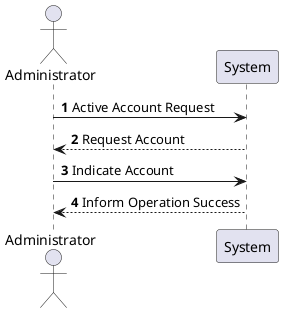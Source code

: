 @startuml
'https://plantuml.com/sequence-diagram

actor Administrator as Admin
participant System as System
autonumber

Admin -> System : Active Account Request
System --> Admin: Request Account
Admin -> System: Indicate Account
System --> Admin: Inform Operation Success
@enduml